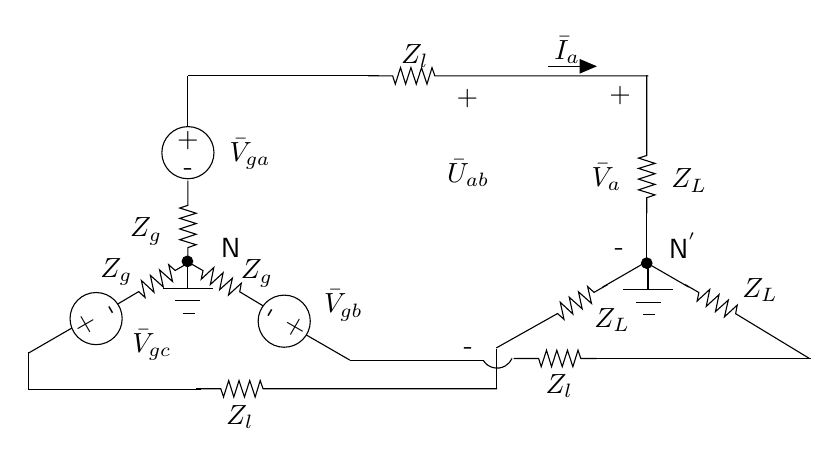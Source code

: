 \begin{tikzpicture}[y=-1cm]
\sf
\draw[black] (4.684,2.618) -- (4.684,2.933) -- (4.58,2.967) -- (4.789,3.033) -- (4.58,3.098) -- (4.789,3.164) -- (4.58,3.233) -- (4.789,3.3) -- (4.58,3.369) -- (4.789,3.433) -- (4.684,3.469) -- (4.684,3.669);
\draw[black] (3.791,4.187) -- (4.058,4.029) -- (4.14,4.102) -- (4.093,3.887) -- (4.253,4.036) -- (4.207,3.822) -- (4.371,3.969) -- (4.324,3.753) -- (4.489,3.9) -- (4.44,3.687) -- (4.522,3.76) -- (4.696,3.66);
\draw[black] (8.6,4.744) -- (9.378,4.307) -- (9.46,4.38) -- (9.413,4.164) -- (9.573,4.313) -- (9.527,4.1) -- (9.691,4.247) -- (9.644,4.031) -- (9.809,4.178) -- (9.76,3.964) -- (9.842,4.038) -- (10.016,3.938);
\draw[black] (10.511,1.278) -- (10.511,2.3) -- (10.407,2.333) -- (10.616,2.4) -- (10.407,2.464) -- (10.616,2.531) -- (10.407,2.6) -- (10.616,2.667) -- (10.407,2.736) -- (10.616,2.8) -- (10.511,2.836) -- (10.511,3.036);
\draw[black] (4.787,5.262) -- (5.102,5.262) -- (5.136,5.367) -- (5.202,5.158) -- (5.267,5.367) -- (5.333,5.158) -- (5.402,5.367) -- (5.469,5.158) -- (5.538,5.367) -- (5.602,5.158) -- (5.638,5.262) -- (8.611,5.262);
\draw[black] (8.822,4.878) -- (9.138,4.878) -- (9.171,4.982) -- (9.238,4.773) -- (9.302,4.982) -- (9.369,4.773) -- (9.438,4.982) -- (9.504,4.773) -- (9.573,4.982) -- (9.638,4.773) -- (9.673,4.878) -- (9.873,4.878);
\draw[black] (6.969,1.289) -- (7.284,1.289) -- (7.318,1.393) -- (7.384,1.184) -- (7.449,1.393) -- (7.516,1.184) -- (7.584,1.393) -- (7.651,1.184) -- (7.72,1.393) -- (7.784,1.184) -- (7.82,1.289) -- (10.533,1.289);
\draw[black] (8.611,4.793) +(149:0.207) arc (149:24:0.207);
\draw[black] (4.684,2.264) circle (0.331cm);
\path (4.684,2.193) node[text=black,anchor=base] {+};
\path (4.689,2.556) node[text=black,anchor=base] {-};
\draw[black] (3.518,4.371) circle (0.331cm);
\path (3.458,4.407) node[text=black,anchor=base,rotate=120.0] {+};
\path (3.769,4.22) node[text=black,anchor=base,rotate=120.0] {-};
\draw[black] (5.907,4.404) circle (0.331cm);
\path (5.969,4.44) node[text=black,anchor=base,rotate=240.0] {+};
\path (5.653,4.262) node[text=black,anchor=base,rotate=240.0] {-};
\path (7.567,1.133) node[text=black,anchor=base] {$Z_l$};
\path (9.4,5.322) node[text=black,anchor=base] {$Z_l$};
\path (5.344,5.711) node[text=black,anchor=base] {$Z_l$};
\path (10.7,2.711) node[text=black,anchor=base west] {$Z_L$};
\path (9.722,4.478) node[text=black,anchor=base west] {$Z_L$};
\path (11.6,4.1) node[text=black,anchor=base west] {$Z_L$};
\path (4.478,3.333) node[text=black,anchor=base east] {$Z_g$};
\path (4.1,3.844) node[text=black,anchor=base east] {$Z_g$};
\path (5.089,2.378) node[text=black,anchor=base west] {$\bar{V}_{ga}$};
\path (6.289,4.3) node[text=black,anchor=base west] {$\bar{V}_{gb}$};
\path (3.856,4.8) node[text=black,anchor=base west] {$\bar{V}_{gc}$};
\path (9.911,1.622) node[text=black,anchor=base west] {+};
\path (9.978,3.567) node[text=black,anchor=base west] {-};
\path (10,2.689) node[text=black,anchor=base] {$\bar{V}_a$};
\path (8.233,1.667) node[text=black,anchor=base] {+};
\path (8.244,4.833) node[text=black,anchor=base] {-};
\path (8.244,2.644) node[text=black,anchor=base] {$\bar{U}_{ab}$};
\path (9.5,1.082) node[text=black,anchor=base] {$\bar{I}_a$};
\path (4.978,3.589) node[text=black,anchor=base west] {N};
\path (10.667,3.611) node[text=black,anchor=base west] {N$^{'}$};
\path (5.233,3.867) node[text=black,anchor=base west] {$Z_g$};
\filldraw[black] (4.678,3.644) circle (0.067cm);
\filldraw[black] (10.511,3.667) circle (0.067cm);
\draw[black] (5.642,4.211) -- (5.342,4.031) -- (5.362,3.922) -- (5.2,4.071) -- (5.249,3.858) -- (5.087,4.004) -- (5.131,3.789) -- (4.969,3.938) -- (5.013,3.722) -- (4.853,3.871) -- (4.876,3.762) -- (4.702,3.662);
\draw[black] (12.578,4.878) -- (11.64,4.309) -- (11.66,4.2) -- (11.498,4.349) -- (11.547,4.136) -- (11.384,4.282) -- (11.429,4.067) -- (11.267,4.216) -- (11.311,4) -- (11.151,4.149) -- (11.173,4.04) -- (11,3.94);
\draw (4.682,3.667) -- (4.682,3.984);
\draw (4.367,3.984) -- (5,3.984);
\draw (4.524,4.144) -- (4.842,4.144);
\draw (4.62,4.302) -- (4.778,4.302);
\draw (10.527,3.687) -- (10.527,4.004);
\draw (10.211,4.004) -- (10.844,4.004);
\draw (10.369,4.164) -- (10.687,4.164);
\draw (10.464,4.322) -- (10.622,4.322);
\draw (2.656,4.811) -- (3.207,4.493);
\draw (6.74,4.898) -- (6.189,4.58);
\draw (2.656,4.8) -- (2.656,5.278);
\draw (4.678,1.293) -- (4.678,1.929);
\draw (4.687,1.289) -- (7.111,1.289);
\draw (2.664,5.267) -- (4.844,5.267);
\draw (6.742,4.9) -- (8.444,4.9);
\draw (9.951,3.971) -- (10.502,3.653);
\draw (8.6,4.756) -- (8.6,5.256);
\draw (11.044,3.971) -- (10.493,3.653);
\draw (9.833,4.878) -- (12.6,4.878);
\draw (10.511,3.016) -- (10.511,3.651);
\draw[arrows=-triangle 45] (9.256,1.167) -- (9.878,1.167);

\end{tikzpicture}%

%% Configure (x)emacs for this file ...
%% Local Variables:
%% mode: latex
%% End: